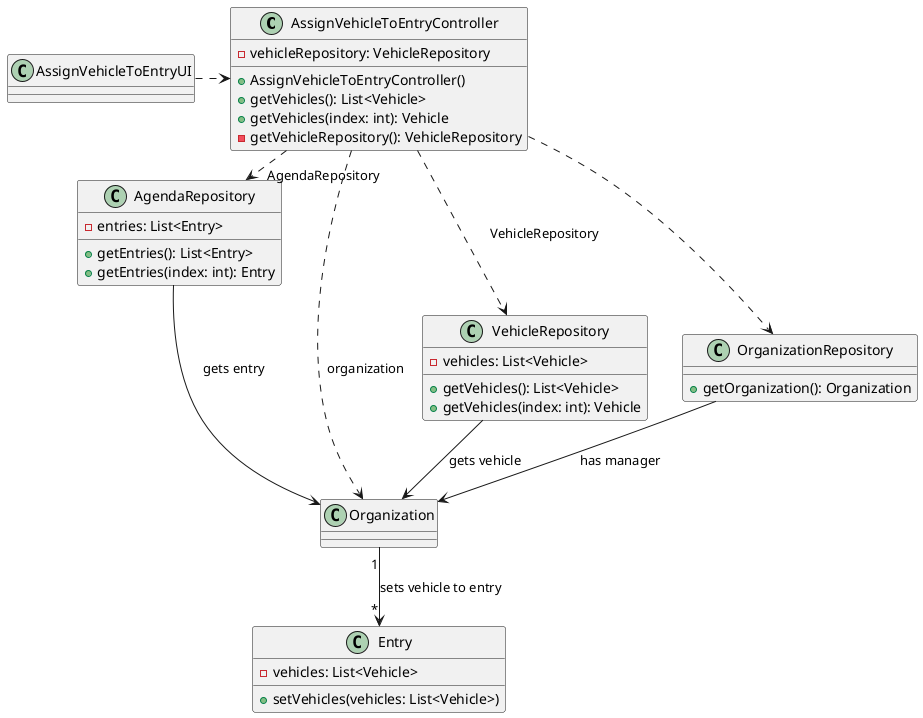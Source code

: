 @startuml

class AssignVehicleToEntryController {
    -vehicleRepository: VehicleRepository
    +AssignVehicleToEntryController()
    +getVehicles(): List<Vehicle>
    +getVehicles(index: int): Vehicle
    -getVehicleRepository(): VehicleRepository
}

class AssignVehicleToEntryUI {

}

class VehicleRepository {
    -vehicles: List<Vehicle>
    +getVehicles(): List<Vehicle>
    +getVehicles(index: int): Vehicle
}

class AgendaRepository {
    -entries: List<Entry>
    +getEntries(): List<Entry>
    +getEntries(index: int): Entry
}

class Entry {
    -vehicles: List<Vehicle>
    +setVehicles(vehicles: List<Vehicle>)
}


class Organization {
}

class OrganizationRepository{
    +getOrganization(): Organization
}

AssignVehicleToEntryUI .>  AssignVehicleToEntryController
AssignVehicleToEntryController  ..>  VehicleRepository : VehicleRepository
AssignVehicleToEntryController  .> AgendaRepository : AgendaRepository
VehicleRepository  -->  Organization : gets vehicle
AssignVehicleToEntryController  ..>  OrganizationRepository
OrganizationRepository  -->  Organization : has manager
AgendaRepository  -->  Organization : gets entry
Organization "1" --> "*" Entry : sets vehicle to entry
AssignVehicleToEntryController  .>  Organization : organization

@enduml